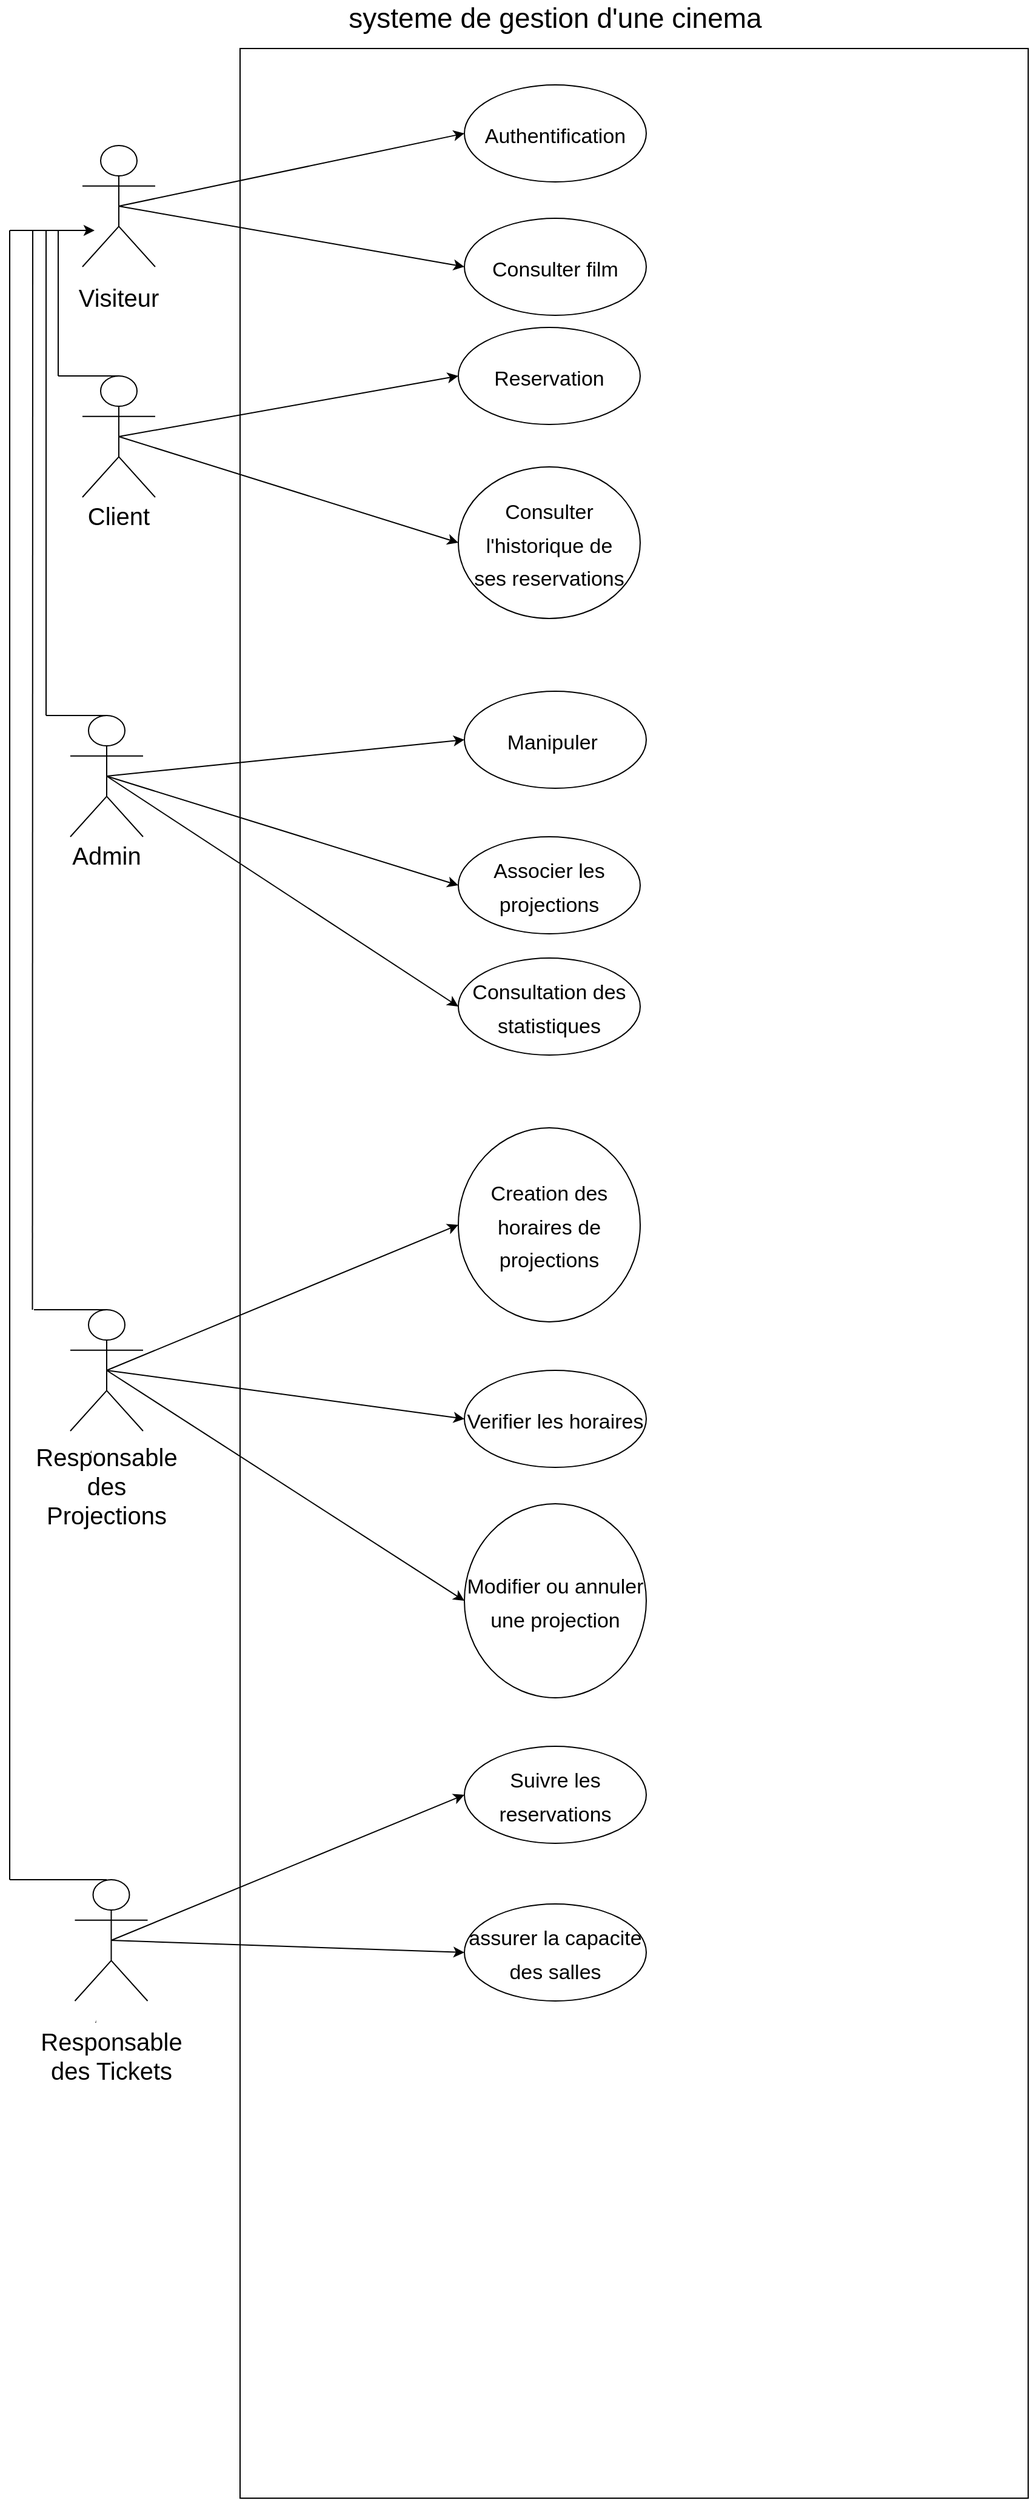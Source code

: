 <mxfile>
    <diagram id="NoGolbLYjK-7WZ_ahOdT" name="Page-1">
        <mxGraphModel dx="444" dy="384" grid="1" gridSize="10" guides="1" tooltips="1" connect="1" arrows="1" fold="1" page="1" pageScale="1" pageWidth="850" pageHeight="1100" background="none" math="0" shadow="0">
            <root>
                <mxCell id="0"/>
                <mxCell id="1" parent="0"/>
                <mxCell id="2" value="" style="verticalLabelPosition=bottom;verticalAlign=top;html=1;shape=mxgraph.basic.rect;fillColor2=none;strokeWidth=1;size=20;indent=5;" parent="1" vertex="1">
                    <mxGeometry x="200" y="180" width="650" height="2020" as="geometry"/>
                </mxCell>
                <mxCell id="14" style="edgeStyle=none;html=1;exitX=0.5;exitY=0.5;exitDx=0;exitDy=0;exitPerimeter=0;entryX=0;entryY=0.5;entryDx=0;entryDy=0;fontSize=17;fontColor=#171717;" parent="1" source="3" target="11" edge="1">
                    <mxGeometry relative="1" as="geometry"/>
                </mxCell>
                <mxCell id="15" style="edgeStyle=none;html=1;entryX=0;entryY=0.5;entryDx=0;entryDy=0;fontSize=17;fontColor=#171717;" parent="1" target="13" edge="1">
                    <mxGeometry relative="1" as="geometry">
                        <mxPoint x="100" y="310" as="sourcePoint"/>
                    </mxGeometry>
                </mxCell>
                <mxCell id="3" value="Actor" style="shape=umlActor;verticalLabelPosition=bottom;verticalAlign=top;html=1;outlineConnect=0;" parent="1" vertex="1">
                    <mxGeometry x="70" y="260" width="60" height="100" as="geometry"/>
                </mxCell>
                <mxCell id="10" value="&lt;font style=&quot;font-size: 23px;&quot;&gt;systeme de gestion d'une cinema&lt;/font&gt;" style="text;html=1;strokeColor=none;fillColor=none;align=center;verticalAlign=middle;whiteSpace=wrap;rounded=0;labelBackgroundColor=none;fontSize=20;" parent="1" vertex="1">
                    <mxGeometry x="250" y="140" width="420" height="30" as="geometry"/>
                </mxCell>
                <mxCell id="11" value="&lt;font style=&quot;font-size: 17px;&quot;&gt;Authentification&lt;/font&gt;" style="ellipse;whiteSpace=wrap;html=1;labelBackgroundColor=none;fontSize=23;" parent="1" vertex="1">
                    <mxGeometry x="385" y="210" width="150" height="80" as="geometry"/>
                </mxCell>
                <mxCell id="13" value="&lt;font style=&quot;font-size: 17px;&quot;&gt;Consulter film&lt;/font&gt;" style="ellipse;whiteSpace=wrap;html=1;labelBackgroundColor=none;fontSize=23;" parent="1" vertex="1">
                    <mxGeometry x="385" y="320" width="150" height="80" as="geometry"/>
                </mxCell>
                <mxCell id="28" style="edgeStyle=none;rounded=1;html=1;exitX=0.5;exitY=0.5;exitDx=0;exitDy=0;exitPerimeter=0;entryX=0;entryY=0.5;entryDx=0;entryDy=0;strokeColor=default;fontSize=17;fontColor=#FFFFFF;endArrow=classic;endFill=1;" parent="1" source="16" target="27" edge="1">
                    <mxGeometry relative="1" as="geometry"/>
                </mxCell>
                <mxCell id="30" style="edgeStyle=none;rounded=1;html=1;exitX=0.5;exitY=0.5;exitDx=0;exitDy=0;exitPerimeter=0;entryX=0;entryY=0.5;entryDx=0;entryDy=0;strokeColor=default;fontSize=17;fontColor=#FFFFFF;endArrow=classic;endFill=1;" parent="1" source="16" target="29" edge="1">
                    <mxGeometry relative="1" as="geometry"/>
                </mxCell>
                <mxCell id="16" value="Actor" style="shape=umlActor;verticalLabelPosition=bottom;verticalAlign=top;html=1;outlineConnect=0;" parent="1" vertex="1">
                    <mxGeometry x="70" y="450" width="60" height="100" as="geometry"/>
                </mxCell>
                <mxCell id="9" value="" style="rounded=0;whiteSpace=wrap;html=1;fontSize=20;strokeColor=none;" parent="1" vertex="1">
                    <mxGeometry x="80" y="550" width="40" height="30" as="geometry"/>
                </mxCell>
                <mxCell id="5" value="&lt;font style=&quot;font-size: 20px;&quot;&gt;Client&lt;/font&gt;" style="text;html=1;strokeColor=none;fillColor=none;align=center;verticalAlign=middle;whiteSpace=wrap;rounded=0;" parent="1" vertex="1">
                    <mxGeometry x="70" y="550" width="60" height="30" as="geometry"/>
                </mxCell>
                <mxCell id="20" value="" style="rounded=0;whiteSpace=wrap;html=1;fontSize=20;strokeColor=none;" parent="1" vertex="1">
                    <mxGeometry x="80" y="360" width="40" height="30" as="geometry"/>
                </mxCell>
                <mxCell id="17" value="&lt;font style=&quot;font-size: 20px;&quot;&gt;Visiteur&lt;/font&gt;" style="text;html=1;strokeColor=none;fillColor=none;align=center;verticalAlign=middle;whiteSpace=wrap;rounded=0;" parent="1" vertex="1">
                    <mxGeometry x="70" y="370" width="60" height="30" as="geometry"/>
                </mxCell>
                <mxCell id="22" style="html=1;exitX=0.5;exitY=0;exitDx=0;exitDy=0;exitPerimeter=0;fontSize=17;fontColor=#FFFFFF;strokeColor=default;rounded=1;endArrow=none;endFill=0;" parent="1" source="16" edge="1">
                    <mxGeometry relative="1" as="geometry">
                        <mxPoint x="50" y="450" as="targetPoint"/>
                        <Array as="points">
                            <mxPoint x="80" y="450"/>
                        </Array>
                    </mxGeometry>
                </mxCell>
                <mxCell id="24" value="" style="edgeStyle=none;orthogonalLoop=1;jettySize=auto;html=1;rounded=1;strokeColor=default;fontSize=17;fontColor=#FFFFFF;endArrow=none;endFill=0;" parent="1" edge="1">
                    <mxGeometry width="100" relative="1" as="geometry">
                        <mxPoint x="50" y="330" as="sourcePoint"/>
                        <mxPoint x="50" y="450" as="targetPoint"/>
                        <Array as="points">
                            <mxPoint x="50" y="410"/>
                        </Array>
                    </mxGeometry>
                </mxCell>
                <mxCell id="25" value="" style="edgeStyle=none;orthogonalLoop=1;jettySize=auto;html=1;rounded=1;strokeColor=default;fontSize=17;fontColor=#FFFFFF;endArrow=classic;endFill=1;" parent="1" edge="1">
                    <mxGeometry width="100" relative="1" as="geometry">
                        <mxPoint x="10" y="330" as="sourcePoint"/>
                        <mxPoint x="80" y="330" as="targetPoint"/>
                        <Array as="points"/>
                    </mxGeometry>
                </mxCell>
                <mxCell id="27" value="&lt;font style=&quot;font-size: 17px;&quot;&gt;Reservation&lt;/font&gt;" style="ellipse;whiteSpace=wrap;html=1;labelBackgroundColor=none;fontSize=23;" parent="1" vertex="1">
                    <mxGeometry x="380" y="410" width="150" height="80" as="geometry"/>
                </mxCell>
                <mxCell id="29" value="&lt;font style=&quot;font-size: 17px;&quot;&gt;Consulter l'historique de ses&amp;nbsp;&lt;/font&gt;&lt;span style=&quot;font-size: 17px;&quot;&gt;reservations&lt;/span&gt;" style="ellipse;whiteSpace=wrap;html=1;labelBackgroundColor=none;fontSize=23;" parent="1" vertex="1">
                    <mxGeometry x="380" y="525" width="150" height="125" as="geometry"/>
                </mxCell>
                <mxCell id="40" style="edgeStyle=none;html=1;exitX=0.5;exitY=0.5;exitDx=0;exitDy=0;exitPerimeter=0;entryX=0;entryY=0.5;entryDx=0;entryDy=0;" edge="1" parent="1" source="31" target="38">
                    <mxGeometry relative="1" as="geometry"/>
                </mxCell>
                <mxCell id="43" style="edgeStyle=none;html=1;exitX=0;exitY=0.5;exitDx=0;exitDy=0;entryX=0;entryY=0.5;entryDx=0;entryDy=0;" edge="1" parent="1" source="41" target="41">
                    <mxGeometry relative="1" as="geometry"/>
                </mxCell>
                <mxCell id="44" style="edgeStyle=none;html=1;exitX=0.5;exitY=0.5;exitDx=0;exitDy=0;exitPerimeter=0;entryX=0;entryY=0.5;entryDx=0;entryDy=0;" edge="1" parent="1" source="31" target="41">
                    <mxGeometry relative="1" as="geometry">
                        <mxPoint x="390" y="870" as="targetPoint"/>
                    </mxGeometry>
                </mxCell>
                <mxCell id="45" style="edgeStyle=none;html=1;exitX=0.5;exitY=0.5;exitDx=0;exitDy=0;exitPerimeter=0;entryX=0;entryY=0.5;entryDx=0;entryDy=0;" edge="1" parent="1" source="31" target="42">
                    <mxGeometry relative="1" as="geometry"/>
                </mxCell>
                <mxCell id="31" value="Actor" style="shape=umlActor;verticalLabelPosition=bottom;verticalAlign=top;html=1;outlineConnect=0;" parent="1" vertex="1">
                    <mxGeometry x="60" y="730" width="60" height="100" as="geometry"/>
                </mxCell>
                <mxCell id="32" value="" style="rounded=0;whiteSpace=wrap;html=1;fontSize=20;strokeColor=none;" parent="1" vertex="1">
                    <mxGeometry x="70" y="830" width="40" height="30" as="geometry"/>
                </mxCell>
                <mxCell id="33" value="&lt;span style=&quot;font-size: 20px;&quot;&gt;Admin&lt;/span&gt;" style="text;html=1;strokeColor=none;fillColor=none;align=center;verticalAlign=middle;whiteSpace=wrap;rounded=0;" parent="1" vertex="1">
                    <mxGeometry x="60" y="830" width="60" height="30" as="geometry"/>
                </mxCell>
                <mxCell id="34" style="html=1;exitX=0.5;exitY=0;exitDx=0;exitDy=0;exitPerimeter=0;fontSize=17;fontColor=#FFFFFF;strokeColor=default;rounded=1;endArrow=none;endFill=0;" parent="1" source="31" edge="1">
                    <mxGeometry relative="1" as="geometry">
                        <mxPoint x="40" y="730" as="targetPoint"/>
                        <Array as="points">
                            <mxPoint x="70" y="730"/>
                        </Array>
                    </mxGeometry>
                </mxCell>
                <mxCell id="35" value="" style="edgeStyle=none;orthogonalLoop=1;jettySize=auto;html=1;rounded=1;strokeColor=default;fontSize=17;fontColor=#FFFFFF;endArrow=none;endFill=0;" parent="1" edge="1">
                    <mxGeometry width="100" relative="1" as="geometry">
                        <mxPoint x="40" y="330" as="sourcePoint"/>
                        <mxPoint x="40" y="730" as="targetPoint"/>
                        <Array as="points">
                            <mxPoint x="40" y="570"/>
                        </Array>
                    </mxGeometry>
                </mxCell>
                <mxCell id="38" value="&lt;font style=&quot;font-size: 17px;&quot;&gt;Manipuler&amp;nbsp;&lt;/font&gt;" style="ellipse;whiteSpace=wrap;html=1;labelBackgroundColor=none;fontSize=23;" vertex="1" parent="1">
                    <mxGeometry x="385" y="710" width="150" height="80" as="geometry"/>
                </mxCell>
                <mxCell id="41" value="&lt;font style=&quot;font-size: 17px;&quot;&gt;Associer les projections&lt;/font&gt;" style="ellipse;whiteSpace=wrap;html=1;labelBackgroundColor=none;fontSize=23;" vertex="1" parent="1">
                    <mxGeometry x="380" y="830" width="150" height="80" as="geometry"/>
                </mxCell>
                <mxCell id="42" value="&lt;font style=&quot;font-size: 17px;&quot;&gt;Consultation des statistiques&lt;/font&gt;" style="ellipse;whiteSpace=wrap;html=1;labelBackgroundColor=none;fontSize=23;" vertex="1" parent="1">
                    <mxGeometry x="380" y="930" width="150" height="80" as="geometry"/>
                </mxCell>
                <mxCell id="58" style="edgeStyle=none;html=1;exitX=0.5;exitY=0.5;exitDx=0;exitDy=0;exitPerimeter=0;entryX=0;entryY=0.5;entryDx=0;entryDy=0;fontSize=23;" edge="1" parent="1" source="46" target="57">
                    <mxGeometry relative="1" as="geometry"/>
                </mxCell>
                <mxCell id="61" style="edgeStyle=none;html=1;exitX=0.5;exitY=0.5;exitDx=0;exitDy=0;exitPerimeter=0;entryX=0;entryY=0.5;entryDx=0;entryDy=0;fontSize=23;" edge="1" parent="1" source="46" target="60">
                    <mxGeometry relative="1" as="geometry"/>
                </mxCell>
                <mxCell id="63" style="edgeStyle=none;html=1;exitX=0.5;exitY=0.5;exitDx=0;exitDy=0;exitPerimeter=0;entryX=0;entryY=0.5;entryDx=0;entryDy=0;fontSize=23;" edge="1" parent="1" source="46" target="62">
                    <mxGeometry relative="1" as="geometry"/>
                </mxCell>
                <mxCell id="46" value="Actor" style="shape=umlActor;verticalLabelPosition=bottom;verticalAlign=top;html=1;outlineConnect=0;" vertex="1" parent="1">
                    <mxGeometry x="60" y="1220" width="60" height="100" as="geometry"/>
                </mxCell>
                <mxCell id="51" value="" style="whiteSpace=wrap;html=1;strokeColor=none;" vertex="1" parent="1">
                    <mxGeometry x="77.5" y="1320" width="32.5" height="20" as="geometry"/>
                </mxCell>
                <mxCell id="56" value="&lt;span style=&quot;font-size: 20px;&quot;&gt;Responsable des Projections&lt;/span&gt;" style="text;html=1;strokeColor=none;fillColor=none;align=center;verticalAlign=middle;whiteSpace=wrap;rounded=0;" vertex="1" parent="1">
                    <mxGeometry x="25" y="1320" width="130" height="90" as="geometry"/>
                </mxCell>
                <mxCell id="57" value="&lt;font style=&quot;font-size: 17px;&quot;&gt;Creation des horaires de projections&lt;/font&gt;" style="ellipse;whiteSpace=wrap;html=1;labelBackgroundColor=none;fontSize=23;" vertex="1" parent="1">
                    <mxGeometry x="380" y="1070" width="150" height="160" as="geometry"/>
                </mxCell>
                <mxCell id="60" value="&lt;span style=&quot;font-size: 17px;&quot;&gt;Verifier les horaires&lt;/span&gt;" style="ellipse;whiteSpace=wrap;html=1;labelBackgroundColor=none;fontSize=23;" vertex="1" parent="1">
                    <mxGeometry x="385" y="1270" width="150" height="80" as="geometry"/>
                </mxCell>
                <mxCell id="62" value="&lt;font style=&quot;font-size: 17px;&quot;&gt;Modifier ou annuler une projection&lt;/font&gt;" style="ellipse;whiteSpace=wrap;html=1;labelBackgroundColor=none;fontSize=23;" vertex="1" parent="1">
                    <mxGeometry x="385" y="1380" width="150" height="160" as="geometry"/>
                </mxCell>
                <mxCell id="76" style="edgeStyle=none;html=1;exitX=0.5;exitY=0.5;exitDx=0;exitDy=0;exitPerimeter=0;entryX=0;entryY=0.5;entryDx=0;entryDy=0;fontSize=23;" edge="1" parent="1" source="64" target="74">
                    <mxGeometry relative="1" as="geometry"/>
                </mxCell>
                <mxCell id="77" style="edgeStyle=none;html=1;exitX=0.5;exitY=0.5;exitDx=0;exitDy=0;exitPerimeter=0;entryX=0;entryY=0.5;entryDx=0;entryDy=0;fontSize=23;" edge="1" parent="1" source="64" target="75">
                    <mxGeometry relative="1" as="geometry"/>
                </mxCell>
                <mxCell id="64" value="Actor" style="shape=umlActor;verticalLabelPosition=bottom;verticalAlign=top;html=1;outlineConnect=0;" vertex="1" parent="1">
                    <mxGeometry x="63.75" y="1690" width="60" height="100" as="geometry"/>
                </mxCell>
                <mxCell id="65" value="" style="whiteSpace=wrap;html=1;strokeColor=none;" vertex="1" parent="1">
                    <mxGeometry x="81.25" y="1790" width="32.5" height="20" as="geometry"/>
                </mxCell>
                <mxCell id="66" value="&lt;span style=&quot;font-size: 20px;&quot;&gt;Responsable des Tickets&lt;/span&gt;" style="text;html=1;strokeColor=none;fillColor=none;align=center;verticalAlign=middle;whiteSpace=wrap;rounded=0;" vertex="1" parent="1">
                    <mxGeometry x="28.75" y="1790" width="130" height="90" as="geometry"/>
                </mxCell>
                <mxCell id="74" value="&lt;span style=&quot;font-size: 17px;&quot;&gt;Suivre les reservations&lt;/span&gt;" style="ellipse;whiteSpace=wrap;html=1;labelBackgroundColor=none;fontSize=23;" vertex="1" parent="1">
                    <mxGeometry x="385" y="1580" width="150" height="80" as="geometry"/>
                </mxCell>
                <mxCell id="75" value="&lt;span style=&quot;font-size: 17px;&quot;&gt;assurer la capacite des salles&lt;/span&gt;" style="ellipse;whiteSpace=wrap;html=1;labelBackgroundColor=none;fontSize=23;" vertex="1" parent="1">
                    <mxGeometry x="385" y="1710" width="150" height="80" as="geometry"/>
                </mxCell>
                <mxCell id="82" value="" style="edgeStyle=none;orthogonalLoop=1;jettySize=auto;html=1;fontSize=23;entryX=0.5;entryY=0;entryDx=0;entryDy=0;entryPerimeter=0;startArrow=none;startFill=0;endArrow=none;endFill=0;" edge="1" parent="1" target="46">
                    <mxGeometry width="100" relative="1" as="geometry">
                        <mxPoint x="30" y="1220" as="sourcePoint"/>
                        <mxPoint x="100" y="1150" as="targetPoint"/>
                        <Array as="points"/>
                    </mxGeometry>
                </mxCell>
                <mxCell id="84" value="" style="edgeStyle=none;orthogonalLoop=1;jettySize=auto;html=1;fontSize=23;startArrow=none;startFill=0;endArrow=none;endFill=0;" edge="1" parent="1">
                    <mxGeometry width="100" relative="1" as="geometry">
                        <mxPoint x="29" y="330" as="sourcePoint"/>
                        <mxPoint x="28.75" y="1220" as="targetPoint"/>
                        <Array as="points"/>
                    </mxGeometry>
                </mxCell>
                <mxCell id="85" value="" style="edgeStyle=none;orthogonalLoop=1;jettySize=auto;html=1;fontSize=23;startArrow=none;startFill=0;endArrow=none;endFill=0;" edge="1" parent="1">
                    <mxGeometry width="100" relative="1" as="geometry">
                        <mxPoint x="10" y="330" as="sourcePoint"/>
                        <mxPoint x="10" y="1690" as="targetPoint"/>
                        <Array as="points"/>
                    </mxGeometry>
                </mxCell>
                <mxCell id="86" value="" style="edgeStyle=none;orthogonalLoop=1;jettySize=auto;html=1;fontSize=23;startArrow=none;startFill=0;endArrow=none;endFill=0;" edge="1" parent="1">
                    <mxGeometry width="100" relative="1" as="geometry">
                        <mxPoint x="10" y="1690" as="sourcePoint"/>
                        <mxPoint x="90" y="1690" as="targetPoint"/>
                        <Array as="points"/>
                    </mxGeometry>
                </mxCell>
            </root>
        </mxGraphModel>
    </diagram>
</mxfile>